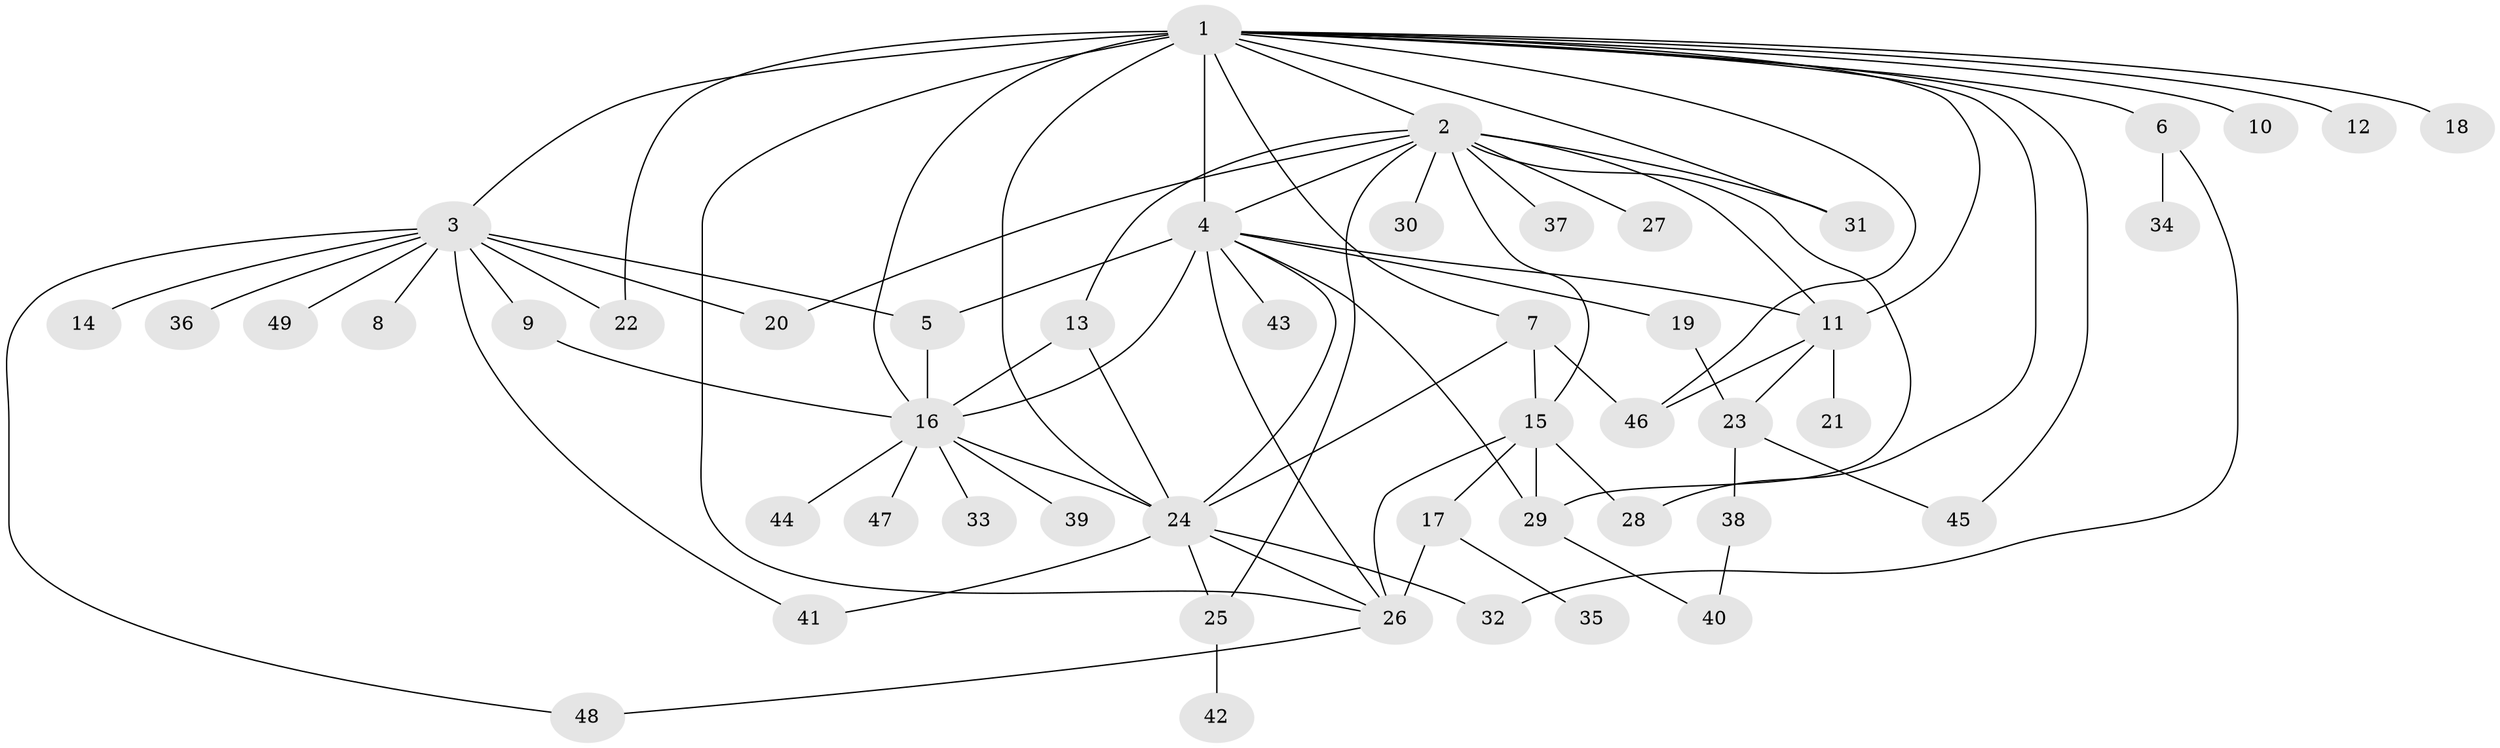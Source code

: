 // original degree distribution, {33: 0.010309278350515464, 13: 0.010309278350515464, 12: 0.010309278350515464, 2: 0.24742268041237114, 3: 0.15463917525773196, 4: 0.061855670103092786, 1: 0.4329896907216495, 8: 0.010309278350515464, 9: 0.020618556701030927, 6: 0.010309278350515464, 7: 0.010309278350515464, 5: 0.020618556701030927}
// Generated by graph-tools (version 1.1) at 2025/35/03/09/25 02:35:42]
// undirected, 49 vertices, 80 edges
graph export_dot {
graph [start="1"]
  node [color=gray90,style=filled];
  1;
  2;
  3;
  4;
  5;
  6;
  7;
  8;
  9;
  10;
  11;
  12;
  13;
  14;
  15;
  16;
  17;
  18;
  19;
  20;
  21;
  22;
  23;
  24;
  25;
  26;
  27;
  28;
  29;
  30;
  31;
  32;
  33;
  34;
  35;
  36;
  37;
  38;
  39;
  40;
  41;
  42;
  43;
  44;
  45;
  46;
  47;
  48;
  49;
  1 -- 2 [weight=1.0];
  1 -- 3 [weight=1.0];
  1 -- 4 [weight=12.0];
  1 -- 6 [weight=1.0];
  1 -- 7 [weight=1.0];
  1 -- 10 [weight=1.0];
  1 -- 11 [weight=1.0];
  1 -- 12 [weight=1.0];
  1 -- 16 [weight=2.0];
  1 -- 18 [weight=1.0];
  1 -- 22 [weight=1.0];
  1 -- 24 [weight=2.0];
  1 -- 26 [weight=1.0];
  1 -- 28 [weight=1.0];
  1 -- 31 [weight=2.0];
  1 -- 45 [weight=1.0];
  1 -- 46 [weight=1.0];
  2 -- 4 [weight=1.0];
  2 -- 11 [weight=1.0];
  2 -- 13 [weight=1.0];
  2 -- 15 [weight=1.0];
  2 -- 20 [weight=1.0];
  2 -- 25 [weight=1.0];
  2 -- 27 [weight=1.0];
  2 -- 29 [weight=1.0];
  2 -- 30 [weight=1.0];
  2 -- 31 [weight=1.0];
  2 -- 37 [weight=1.0];
  3 -- 5 [weight=1.0];
  3 -- 8 [weight=1.0];
  3 -- 9 [weight=1.0];
  3 -- 14 [weight=1.0];
  3 -- 20 [weight=1.0];
  3 -- 22 [weight=1.0];
  3 -- 36 [weight=1.0];
  3 -- 41 [weight=1.0];
  3 -- 48 [weight=1.0];
  3 -- 49 [weight=1.0];
  4 -- 5 [weight=1.0];
  4 -- 11 [weight=1.0];
  4 -- 16 [weight=1.0];
  4 -- 19 [weight=1.0];
  4 -- 24 [weight=1.0];
  4 -- 26 [weight=1.0];
  4 -- 29 [weight=1.0];
  4 -- 43 [weight=1.0];
  5 -- 16 [weight=1.0];
  6 -- 32 [weight=1.0];
  6 -- 34 [weight=1.0];
  7 -- 15 [weight=1.0];
  7 -- 24 [weight=3.0];
  7 -- 46 [weight=1.0];
  9 -- 16 [weight=1.0];
  11 -- 21 [weight=2.0];
  11 -- 23 [weight=1.0];
  11 -- 46 [weight=1.0];
  13 -- 16 [weight=1.0];
  13 -- 24 [weight=1.0];
  15 -- 17 [weight=1.0];
  15 -- 26 [weight=1.0];
  15 -- 28 [weight=2.0];
  15 -- 29 [weight=1.0];
  16 -- 24 [weight=1.0];
  16 -- 33 [weight=1.0];
  16 -- 39 [weight=1.0];
  16 -- 44 [weight=1.0];
  16 -- 47 [weight=1.0];
  17 -- 26 [weight=6.0];
  17 -- 35 [weight=1.0];
  19 -- 23 [weight=1.0];
  23 -- 38 [weight=1.0];
  23 -- 45 [weight=1.0];
  24 -- 25 [weight=1.0];
  24 -- 26 [weight=1.0];
  24 -- 32 [weight=1.0];
  24 -- 41 [weight=1.0];
  25 -- 42 [weight=1.0];
  26 -- 48 [weight=1.0];
  29 -- 40 [weight=1.0];
  38 -- 40 [weight=1.0];
}
